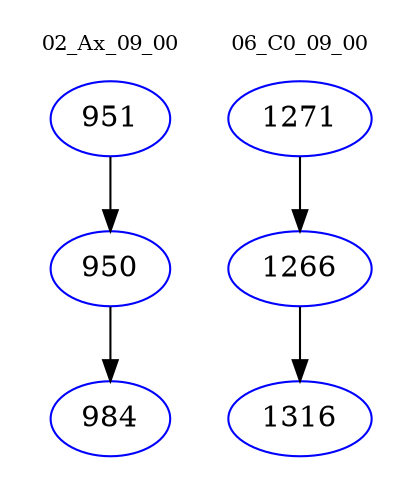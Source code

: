digraph{
subgraph cluster_0 {
color = white
label = "02_Ax_09_00";
fontsize=10;
T0_951 [label="951", color="blue"]
T0_951 -> T0_950 [color="black"]
T0_950 [label="950", color="blue"]
T0_950 -> T0_984 [color="black"]
T0_984 [label="984", color="blue"]
}
subgraph cluster_1 {
color = white
label = "06_C0_09_00";
fontsize=10;
T1_1271 [label="1271", color="blue"]
T1_1271 -> T1_1266 [color="black"]
T1_1266 [label="1266", color="blue"]
T1_1266 -> T1_1316 [color="black"]
T1_1316 [label="1316", color="blue"]
}
}
